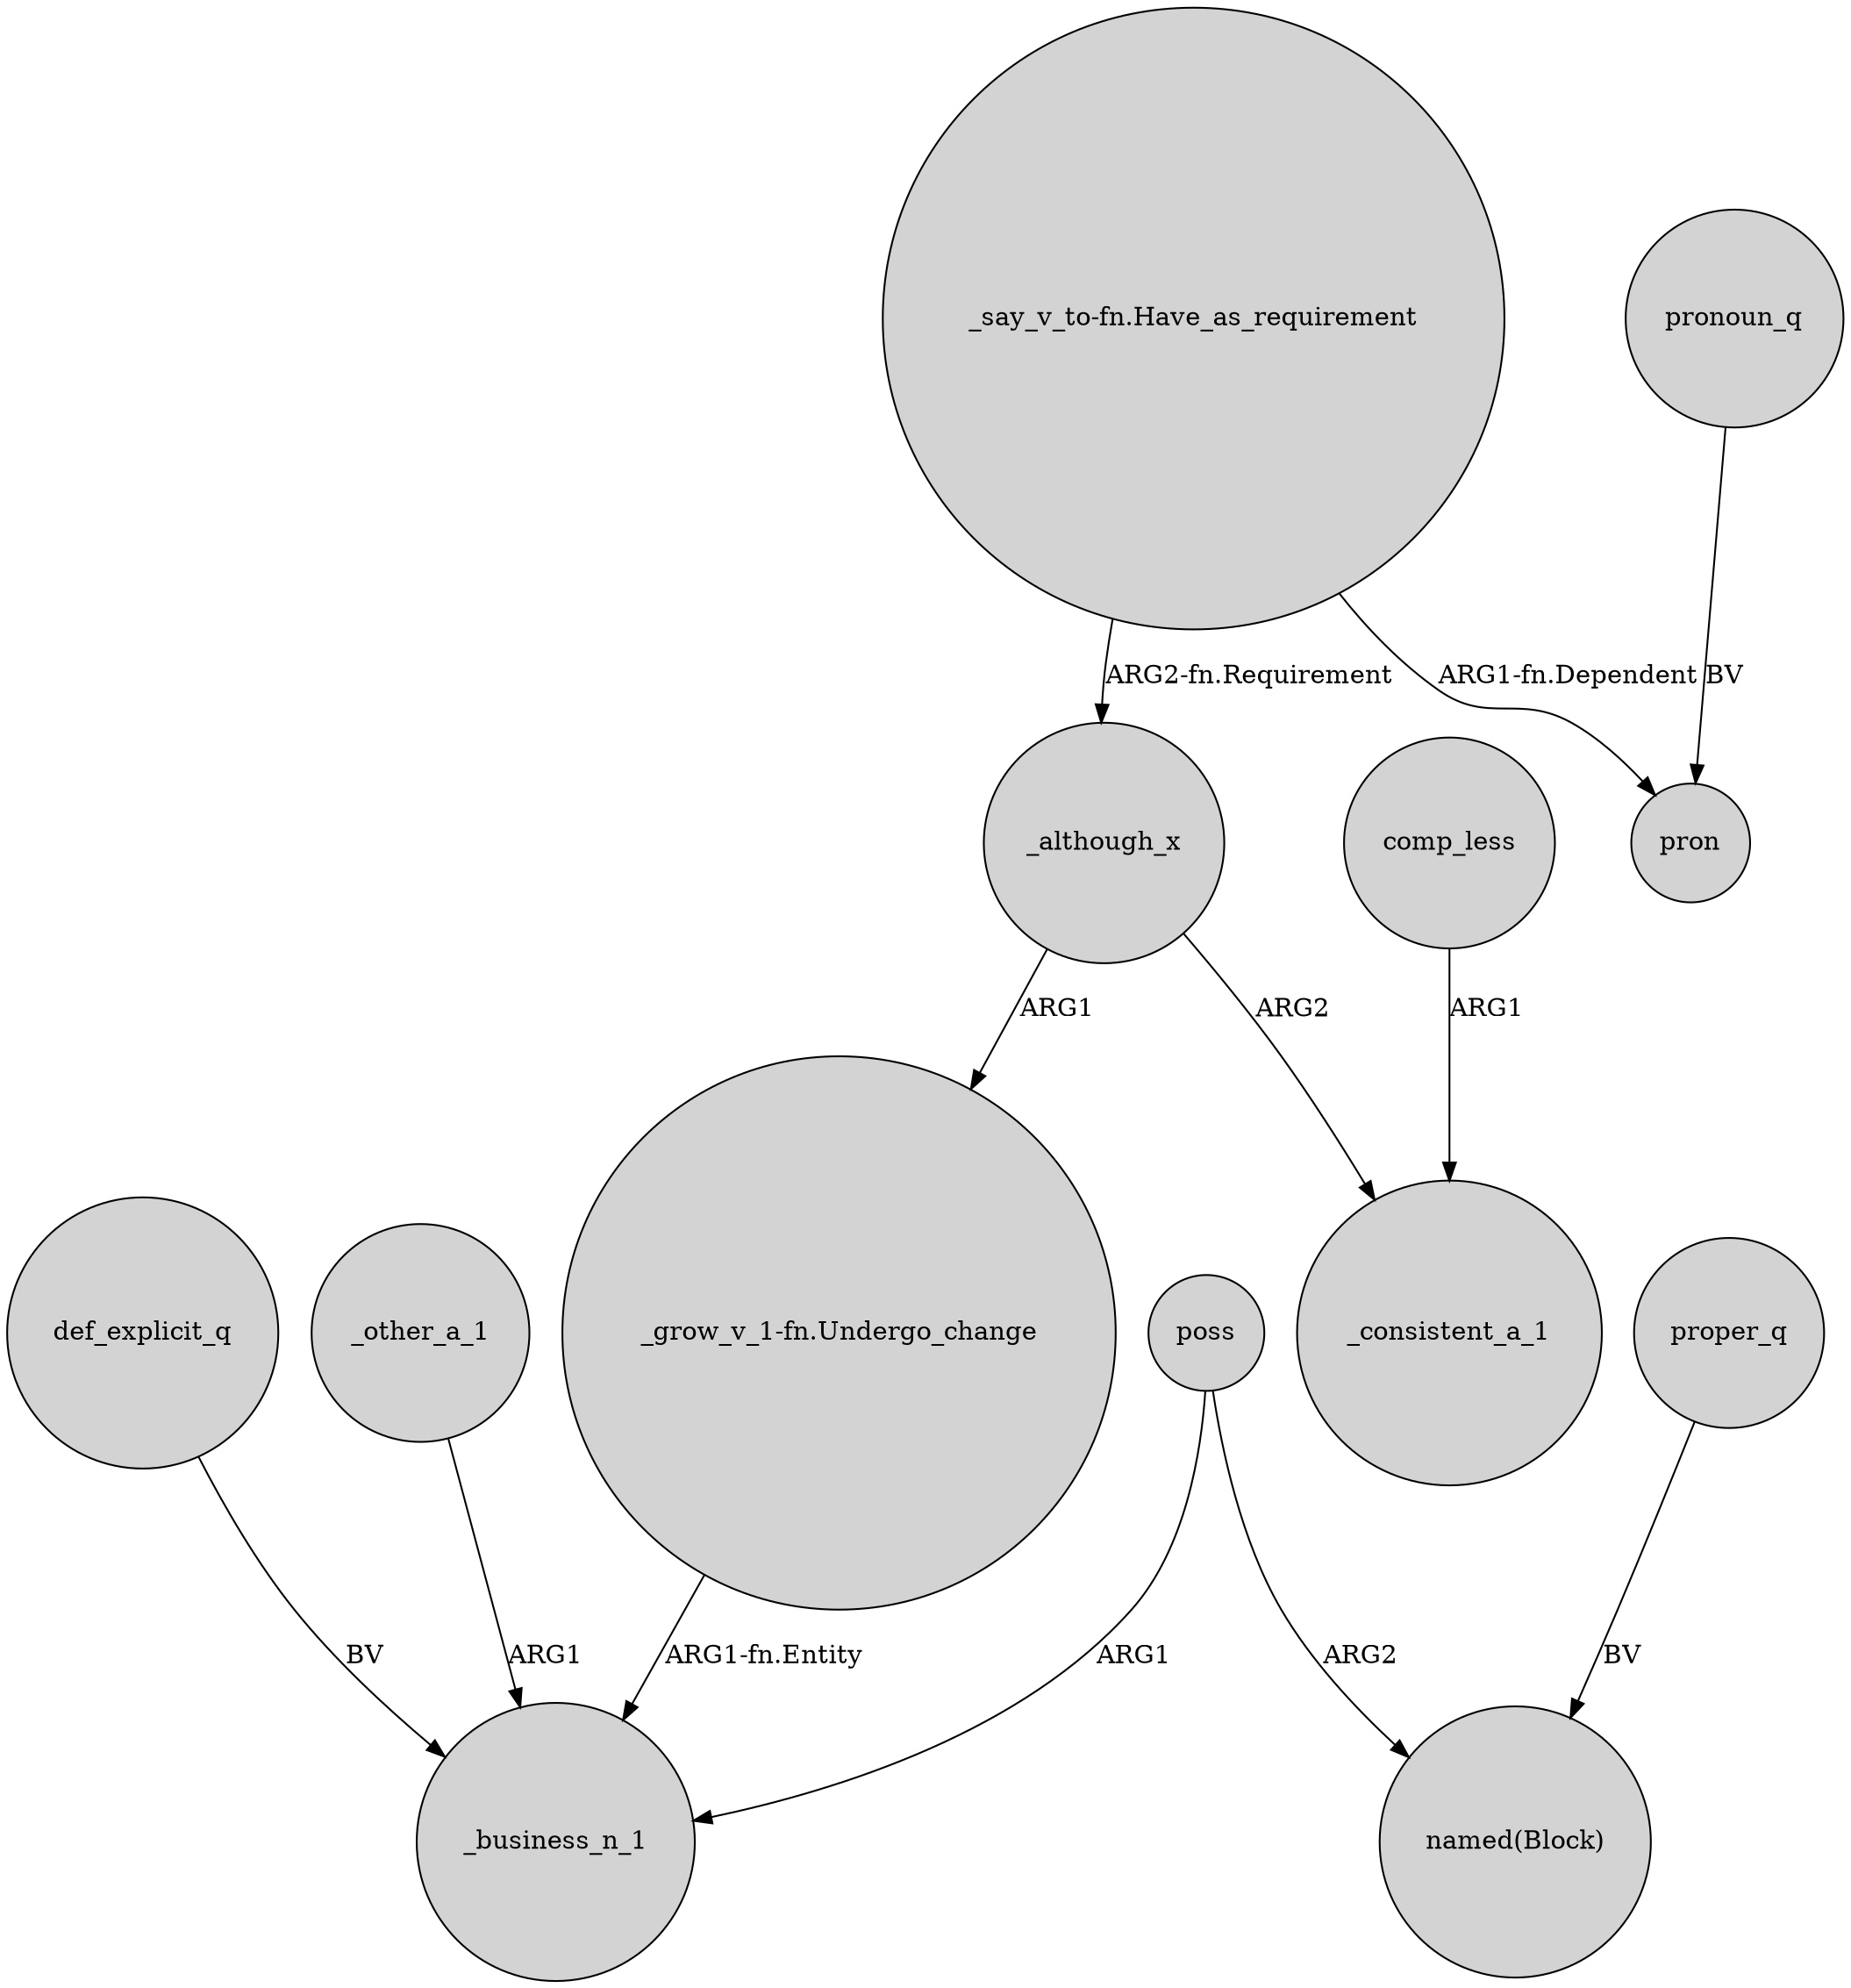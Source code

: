 digraph {
	node [shape=circle style=filled]
	def_explicit_q -> _business_n_1 [label=BV]
	_other_a_1 -> _business_n_1 [label=ARG1]
	poss -> "named(Block)" [label=ARG2]
	poss -> _business_n_1 [label=ARG1]
	"_say_v_to-fn.Have_as_requirement" -> pron [label="ARG1-fn.Dependent"]
	"_grow_v_1-fn.Undergo_change" -> _business_n_1 [label="ARG1-fn.Entity"]
	"_say_v_to-fn.Have_as_requirement" -> _although_x [label="ARG2-fn.Requirement"]
	_although_x -> "_grow_v_1-fn.Undergo_change" [label=ARG1]
	_although_x -> _consistent_a_1 [label=ARG2]
	pronoun_q -> pron [label=BV]
	comp_less -> _consistent_a_1 [label=ARG1]
	proper_q -> "named(Block)" [label=BV]
}
